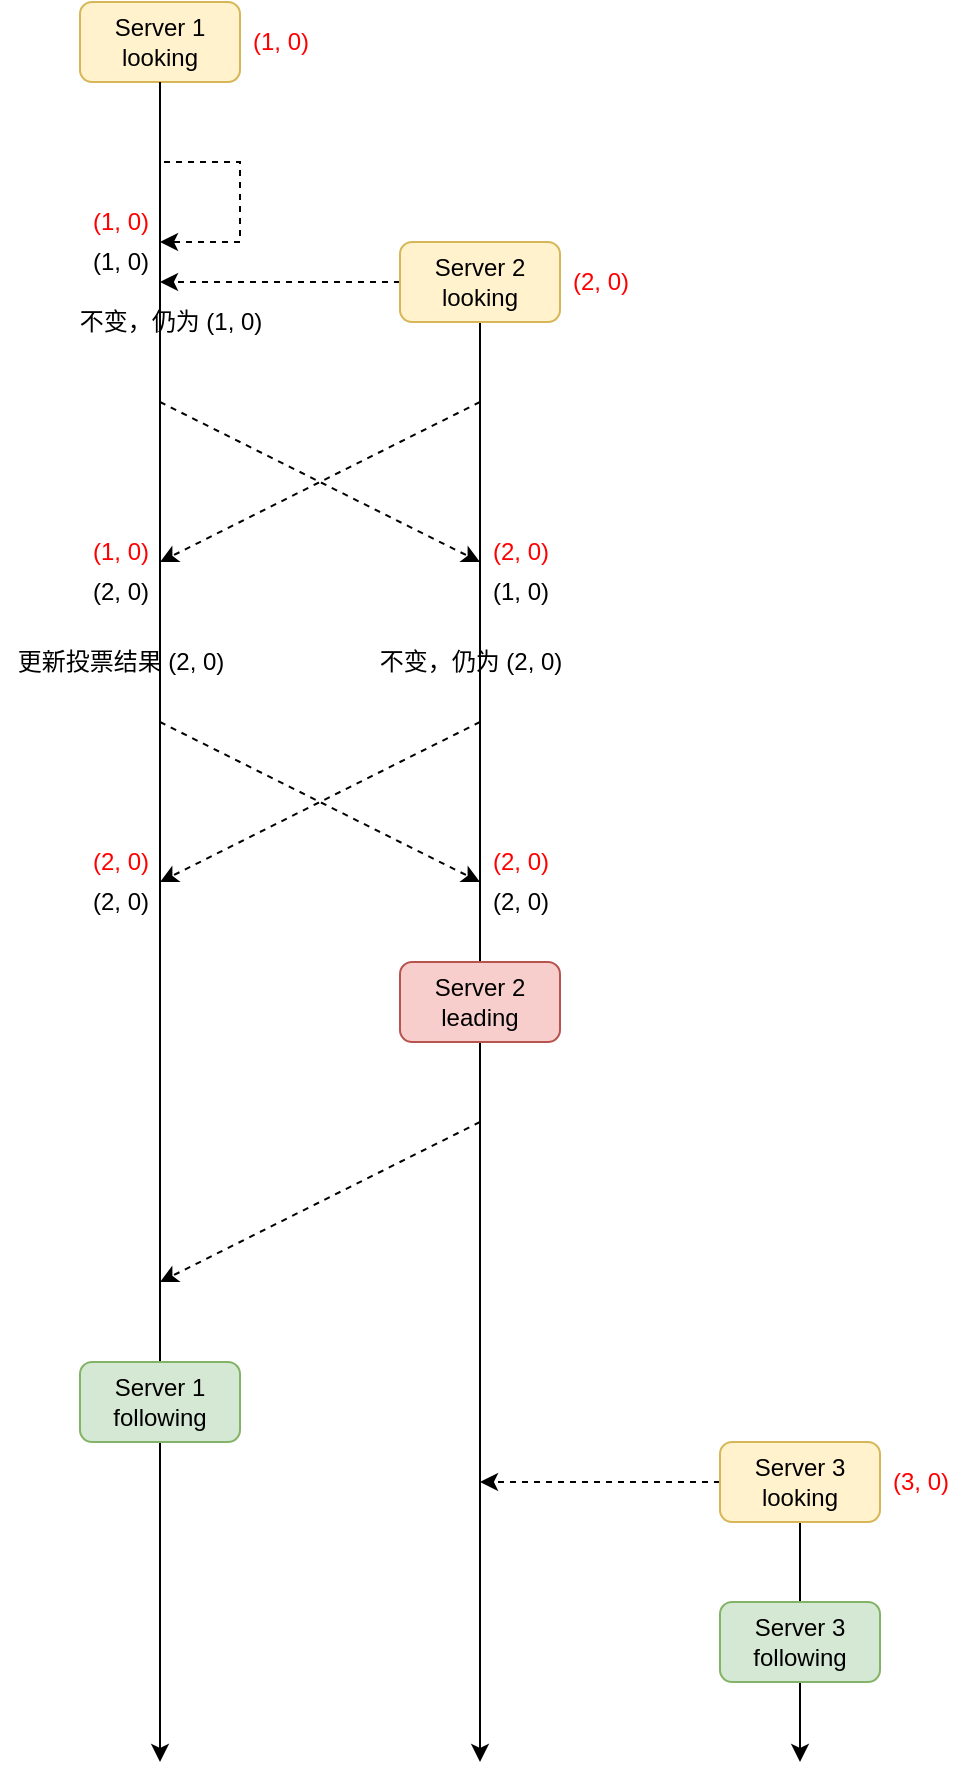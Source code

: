 <mxfile version="12.4.2" type="device" pages="1"><diagram id="K1Ws0M4o8RQETqQ934Sd" name="第 1 页"><mxGraphModel dx="1301" dy="976" grid="1" gridSize="10" guides="1" tooltips="1" connect="1" arrows="1" fold="1" page="1" pageScale="1" pageWidth="827" pageHeight="1169" math="0" shadow="0"><root><mxCell id="0"/><mxCell id="1" parent="0"/><mxCell id="l-UbAX6A4KgEk3UL3N6t-13" style="edgeStyle=orthogonalEdgeStyle;rounded=0;orthogonalLoop=1;jettySize=auto;html=1;dashed=1;" edge="1" parent="1"><mxGeometry relative="1" as="geometry"><mxPoint x="280" y="200" as="targetPoint"/><mxPoint x="280" y="170" as="sourcePoint"/><Array as="points"><mxPoint x="280" y="160"/><mxPoint x="320" y="160"/><mxPoint x="320" y="200"/></Array></mxGeometry></mxCell><mxCell id="l-UbAX6A4KgEk3UL3N6t-1" value="Server 1&lt;br&gt;looking" style="rounded=1;whiteSpace=wrap;html=1;fillColor=#fff2cc;strokeColor=#d6b656;" vertex="1" parent="1"><mxGeometry x="240" y="80" width="80" height="40" as="geometry"/></mxCell><mxCell id="l-UbAX6A4KgEk3UL3N6t-15" style="edgeStyle=orthogonalEdgeStyle;rounded=0;orthogonalLoop=1;jettySize=auto;html=1;" edge="1" parent="1" source="l-UbAX6A4KgEk3UL3N6t-2"><mxGeometry relative="1" as="geometry"><mxPoint x="440" y="960" as="targetPoint"/></mxGeometry></mxCell><mxCell id="l-UbAX6A4KgEk3UL3N6t-42" style="edgeStyle=orthogonalEdgeStyle;rounded=0;orthogonalLoop=1;jettySize=auto;html=1;fontColor=#FF0000;dashed=1;" edge="1" parent="1" source="l-UbAX6A4KgEk3UL3N6t-2"><mxGeometry relative="1" as="geometry"><mxPoint x="280" y="220" as="targetPoint"/></mxGeometry></mxCell><mxCell id="l-UbAX6A4KgEk3UL3N6t-2" value="Server 2&lt;br&gt;looking" style="rounded=1;whiteSpace=wrap;html=1;fillColor=#fff2cc;strokeColor=#d6b656;" vertex="1" parent="1"><mxGeometry x="400" y="200" width="80" height="40" as="geometry"/></mxCell><mxCell id="l-UbAX6A4KgEk3UL3N6t-41" style="edgeStyle=orthogonalEdgeStyle;rounded=0;orthogonalLoop=1;jettySize=auto;html=1;fontColor=#FF0000;" edge="1" parent="1" source="l-UbAX6A4KgEk3UL3N6t-3"><mxGeometry relative="1" as="geometry"><mxPoint x="600" y="960" as="targetPoint"/></mxGeometry></mxCell><mxCell id="l-UbAX6A4KgEk3UL3N6t-43" style="edgeStyle=orthogonalEdgeStyle;rounded=0;orthogonalLoop=1;jettySize=auto;html=1;dashed=1;fontColor=#FF0000;" edge="1" parent="1" source="l-UbAX6A4KgEk3UL3N6t-3"><mxGeometry relative="1" as="geometry"><mxPoint x="440" y="820" as="targetPoint"/></mxGeometry></mxCell><mxCell id="l-UbAX6A4KgEk3UL3N6t-3" value="Server 3&lt;br&gt;looking" style="rounded=1;whiteSpace=wrap;html=1;fillColor=#fff2cc;strokeColor=#d6b656;" vertex="1" parent="1"><mxGeometry x="560" y="800" width="80" height="40" as="geometry"/></mxCell><mxCell id="l-UbAX6A4KgEk3UL3N6t-4" value="(1, 0)" style="text;html=1;align=center;verticalAlign=middle;resizable=0;points=[];;autosize=1;fontColor=#FF0000;" vertex="1" parent="1"><mxGeometry x="320" y="90" width="40" height="20" as="geometry"/></mxCell><mxCell id="l-UbAX6A4KgEk3UL3N6t-6" value="(3, 0)" style="text;html=1;align=center;verticalAlign=middle;resizable=0;points=[];;autosize=1;fontColor=#FF0000;" vertex="1" parent="1"><mxGeometry x="640" y="810" width="40" height="20" as="geometry"/></mxCell><mxCell id="l-UbAX6A4KgEk3UL3N6t-16" value="(2, 0)" style="text;html=1;align=center;verticalAlign=middle;resizable=0;points=[];;autosize=1;fontColor=#FF0000;" vertex="1" parent="1"><mxGeometry x="480" y="210" width="40" height="20" as="geometry"/></mxCell><mxCell id="l-UbAX6A4KgEk3UL3N6t-17" value="" style="endArrow=classic;html=1;dashed=1;" edge="1" parent="1"><mxGeometry width="50" height="50" relative="1" as="geometry"><mxPoint x="440" y="280" as="sourcePoint"/><mxPoint x="280" y="360" as="targetPoint"/></mxGeometry></mxCell><mxCell id="l-UbAX6A4KgEk3UL3N6t-18" value="" style="endArrow=classic;html=1;dashed=1;" edge="1" parent="1"><mxGeometry width="50" height="50" relative="1" as="geometry"><mxPoint x="280" y="280" as="sourcePoint"/><mxPoint x="440" y="360" as="targetPoint"/></mxGeometry></mxCell><mxCell id="l-UbAX6A4KgEk3UL3N6t-19" value="(1, 0)" style="text;html=1;align=center;verticalAlign=middle;resizable=0;points=[];;autosize=1;fontColor=#FF0000;" vertex="1" parent="1"><mxGeometry x="240" y="345" width="40" height="20" as="geometry"/></mxCell><mxCell id="l-UbAX6A4KgEk3UL3N6t-20" value="(2, 0)" style="text;html=1;align=center;verticalAlign=middle;resizable=0;points=[];;autosize=1;fontColor=#FF0000;" vertex="1" parent="1"><mxGeometry x="440" y="345" width="40" height="20" as="geometry"/></mxCell><mxCell id="l-UbAX6A4KgEk3UL3N6t-21" value="更新投票结果 (2, 0)" style="text;html=1;align=center;verticalAlign=middle;resizable=0;points=[];;autosize=1;" vertex="1" parent="1"><mxGeometry x="200" y="400" width="120" height="20" as="geometry"/></mxCell><mxCell id="l-UbAX6A4KgEk3UL3N6t-22" value="(2, 0)" style="text;html=1;align=center;verticalAlign=middle;resizable=0;points=[];;autosize=1;" vertex="1" parent="1"><mxGeometry x="240" y="365" width="40" height="20" as="geometry"/></mxCell><mxCell id="l-UbAX6A4KgEk3UL3N6t-23" value="(1, 0)" style="text;html=1;align=center;verticalAlign=middle;resizable=0;points=[];;autosize=1;" vertex="1" parent="1"><mxGeometry x="440" y="365" width="40" height="20" as="geometry"/></mxCell><mxCell id="l-UbAX6A4KgEk3UL3N6t-25" value="不变，仍为 (2, 0)" style="text;html=1;align=center;verticalAlign=middle;resizable=0;points=[];;autosize=1;fontColor=#000000;" vertex="1" parent="1"><mxGeometry x="380" y="400" width="110" height="20" as="geometry"/></mxCell><mxCell id="l-UbAX6A4KgEk3UL3N6t-26" value="" style="endArrow=classic;html=1;dashed=1;" edge="1" parent="1"><mxGeometry width="50" height="50" relative="1" as="geometry"><mxPoint x="280" y="440" as="sourcePoint"/><mxPoint x="440" y="520" as="targetPoint"/></mxGeometry></mxCell><mxCell id="l-UbAX6A4KgEk3UL3N6t-27" value="" style="endArrow=classic;html=1;dashed=1;" edge="1" parent="1"><mxGeometry width="50" height="50" relative="1" as="geometry"><mxPoint x="440" y="440" as="sourcePoint"/><mxPoint x="280" y="520" as="targetPoint"/></mxGeometry></mxCell><mxCell id="l-UbAX6A4KgEk3UL3N6t-28" value="(2, 0)" style="text;html=1;align=center;verticalAlign=middle;resizable=0;points=[];;autosize=1;fontColor=#FF0000;" vertex="1" parent="1"><mxGeometry x="240" y="500" width="40" height="20" as="geometry"/></mxCell><mxCell id="l-UbAX6A4KgEk3UL3N6t-29" value="(2, 0)" style="text;html=1;align=center;verticalAlign=middle;resizable=0;points=[];;autosize=1;" vertex="1" parent="1"><mxGeometry x="240" y="520" width="40" height="20" as="geometry"/></mxCell><mxCell id="l-UbAX6A4KgEk3UL3N6t-30" value="(2, 0)" style="text;html=1;align=center;verticalAlign=middle;resizable=0;points=[];;autosize=1;" vertex="1" parent="1"><mxGeometry x="440" y="520" width="40" height="20" as="geometry"/></mxCell><mxCell id="l-UbAX6A4KgEk3UL3N6t-31" value="(2, 0)" style="text;html=1;align=center;verticalAlign=middle;resizable=0;points=[];;autosize=1;fontColor=#FF0000;" vertex="1" parent="1"><mxGeometry x="440" y="500" width="40" height="20" as="geometry"/></mxCell><mxCell id="l-UbAX6A4KgEk3UL3N6t-32" value="(1, 0)" style="text;html=1;align=center;verticalAlign=middle;resizable=0;points=[];;autosize=1;fontColor=#FF0000;" vertex="1" parent="1"><mxGeometry x="240" y="180" width="40" height="20" as="geometry"/></mxCell><mxCell id="l-UbAX6A4KgEk3UL3N6t-33" value="(1, 0)" style="text;html=1;align=center;verticalAlign=middle;resizable=0;points=[];;autosize=1;" vertex="1" parent="1"><mxGeometry x="240" y="200" width="40" height="20" as="geometry"/></mxCell><mxCell id="l-UbAX6A4KgEk3UL3N6t-34" value="不变，仍为 (1, 0)" style="text;html=1;align=center;verticalAlign=middle;resizable=0;points=[];;autosize=1;fontColor=#000000;" vertex="1" parent="1"><mxGeometry x="230" y="230" width="110" height="20" as="geometry"/></mxCell><mxCell id="l-UbAX6A4KgEk3UL3N6t-37" value="Server 2&lt;br&gt;leading" style="rounded=1;whiteSpace=wrap;html=1;fillColor=#f8cecc;strokeColor=#b85450;" vertex="1" parent="1"><mxGeometry x="400" y="560" width="80" height="40" as="geometry"/></mxCell><mxCell id="l-UbAX6A4KgEk3UL3N6t-38" value="" style="endArrow=classic;html=1;dashed=1;" edge="1" parent="1"><mxGeometry width="50" height="50" relative="1" as="geometry"><mxPoint x="440" y="640" as="sourcePoint"/><mxPoint x="280" y="720" as="targetPoint"/></mxGeometry></mxCell><mxCell id="l-UbAX6A4KgEk3UL3N6t-40" style="edgeStyle=orthogonalEdgeStyle;rounded=0;orthogonalLoop=1;jettySize=auto;html=1;" edge="1" parent="1" source="l-UbAX6A4KgEk3UL3N6t-1"><mxGeometry relative="1" as="geometry"><mxPoint x="280" y="120" as="sourcePoint"/><mxPoint x="280" y="960" as="targetPoint"/></mxGeometry></mxCell><mxCell id="l-UbAX6A4KgEk3UL3N6t-39" value="Server 1&lt;br&gt;following" style="rounded=1;whiteSpace=wrap;html=1;fillColor=#d5e8d4;strokeColor=#82b366;" vertex="1" parent="1"><mxGeometry x="240" y="760" width="80" height="40" as="geometry"/></mxCell><mxCell id="l-UbAX6A4KgEk3UL3N6t-44" value="Server 3&lt;br&gt;following" style="rounded=1;whiteSpace=wrap;html=1;fillColor=#d5e8d4;strokeColor=#82b366;" vertex="1" parent="1"><mxGeometry x="560" y="880" width="80" height="40" as="geometry"/></mxCell></root></mxGraphModel></diagram></mxfile>